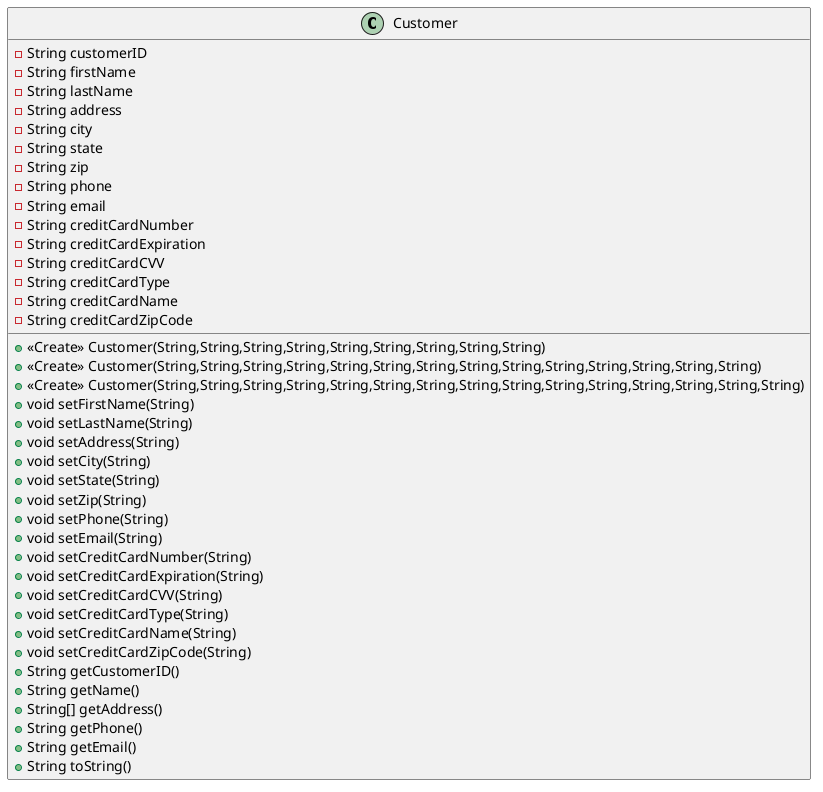 @startuml
class Customer {
- String customerID
- String firstName
- String lastName
- String address
- String city
- String state
- String zip
- String phone
- String email
- String creditCardNumber
- String creditCardExpiration
- String creditCardCVV
- String creditCardType
- String creditCardName
- String creditCardZipCode
+ <<Create>> Customer(String,String,String,String,String,String,String,String,String)
+ <<Create>> Customer(String,String,String,String,String,String,String,String,String,String,String,String,String,String)
+ <<Create>> Customer(String,String,String,String,String,String,String,String,String,String,String,String,String,String,String)
+ void setFirstName(String)
+ void setLastName(String)
+ void setAddress(String)
+ void setCity(String)
+ void setState(String)
+ void setZip(String)
+ void setPhone(String)
+ void setEmail(String)
+ void setCreditCardNumber(String)
+ void setCreditCardExpiration(String)
+ void setCreditCardCVV(String)
+ void setCreditCardType(String)
+ void setCreditCardName(String)
+ void setCreditCardZipCode(String)
+ String getCustomerID()
+ String getName()
+ String[] getAddress()
+ String getPhone()
+ String getEmail()
+ String toString()
}
@enduml